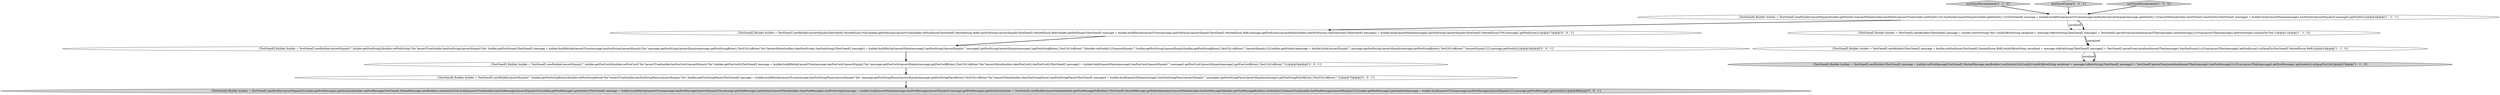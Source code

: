 digraph {
5 [style = filled, label = "testOneofSerialization['0', '1', '0']", fillcolor = lightgray, shape = diamond image = "AAA0AAABBB2BBB"];
2 [style = filled, label = "{TestOneof2.Builder builder = TestOneof2.newBuilder()TestOneof2 message = builder.setFooEnum(TestOneof2.NestedEnum.BAR).build()ByteString serialized = message.toByteString()TestOneof2 message2 = TestOneof2.parseFrom(serialized)assertThat(message2.hasFooEnum()).isTrue()assertThat(message2.getFooEnum()).isEqualTo(TestOneof2.NestedEnum.BAR)}@@@19@@@['1', '1', '0']", fillcolor = white, shape = ellipse image = "AAA0AAABBB1BBB"];
7 [style = filled, label = "{TestOneof2.Builder builder = TestOneof2.newBuilder()assertEquals(\"\",builder.getFooString())builder.setFooString(\"foo\")assertTrue(builder.hasFooString())assertEquals(\"foo\",builder.getFooString())TestOneof2 message = builder.buildPartial()assertTrue(message.hasFooString())assertEquals(\"foo\",message.getFooString())assertEquals(message.getFooStringBytes(),TestUtil.toBytes(\"foo\"))assertFalse(builder.clearFooString().hasFooString())TestOneof2 message2 = builder.buildPartial()assertFalse(message2.hasFooString())assertEquals(\"\",message2.getFooString())assertEquals(message2.getFooStringBytes(),TestUtil.toBytes(\"\"))builder.setFooInt(123)assertEquals(\"\",builder.getFooString())assertEquals(builder.getFooStringBytes(),TestUtil.toBytes(\"\"))assertEquals(123,builder.getFooInt())message = builder.build()assertEquals(\"\",message.getFooString())assertEquals(message.getFooStringBytes(),TestUtil.toBytes(\"\"))assertEquals(123,message.getFooInt())}@@@30@@@['0', '0', '1']", fillcolor = white, shape = ellipse image = "AAA0AAABBB3BBB"];
6 [style = filled, label = "{TestOneof2.Builder builder = TestOneof2.newBuilder()assertEquals(TestOneof2.NestedEnum.FOO,builder.getFooEnum())assertTrue(builder.setFooEnum(TestOneof2.NestedEnum.BAR).hasFooEnum())assertEquals(TestOneof2.NestedEnum.BAR,builder.getFooEnum())TestOneof2 message = builder.buildPartial()assertTrue(message.hasFooEnum())assertEquals(TestOneof2.NestedEnum.BAR,message.getFooEnum())assertFalse(builder.clearFooEnum().hasFooEnum())TestOneof2 message2 = builder.build()assertFalse(message2.hasFooEnum())assertEquals(TestOneof2.NestedEnum.FOO,message2.getFooEnum())}@@@17@@@['0', '0', '1']", fillcolor = white, shape = ellipse image = "AAA0AAABBB3BBB"];
8 [style = filled, label = "{TestOneof2.Builder builder = TestOneof2.newBuilder()assertEquals(\"\",builder.getFooCord())builder.setFooCord(\"foo\")assertTrue(builder.hasFooCord())assertEquals(\"foo\",builder.getFooCord())TestOneof2 message = builder.buildPartial()assertTrue(message.hasFooCord())assertEquals(\"foo\",message.getFooCord())assertEquals(message.getFooCordBytes(),TestUtil.toBytes(\"foo\"))assertFalse(builder.clearFooCord().hasFooCord())TestOneof2 message2 = builder.build()assertFalse(message2.hasFooCord())assertEquals(\"\",message2.getFooCord())assertEquals(message2.getFooCordBytes(),TestUtil.toBytes(\"\"))}@@@54@@@['0', '0', '1']", fillcolor = white, shape = ellipse image = "AAA0AAABBB3BBB"];
4 [style = filled, label = "{TestOneof2.Builder builder = TestOneof2.newBuilder()assertEquals(builder.getFooInt(),0)assertFalse(builder.hasFooInt())assertTrue(builder.setFooInt(123).hasFooInt())assertEquals(builder.getFooInt(),123)TestOneof2 message = builder.buildPartial()assertTrue(message.hasFooInt())assertEquals(message.getFooInt(),123)assertFalse(builder.clearFooInt().hasFooInt())TestOneof2 message2 = builder.build()assertFalse(message2.hasFooInt())assertEquals(0,message2.getFooInt())}@@@3@@@['1', '1', '1']", fillcolor = white, shape = ellipse image = "AAA0AAABBB1BBB"];
10 [style = filled, label = "testOneofTypes['0', '0', '1']", fillcolor = lightgray, shape = diamond image = "AAA0AAABBB3BBB"];
3 [style = filled, label = "{TestOneof2.Builder builder = TestOneof2.newBuilder()TestOneof2 message = builder.setFooMessage(TestOneof2.NestedMessage.newBuilder().setQuxInt(234).build()).build()ByteString serialized = message.toByteString()TestOneof2 message2 = TestOneof2.parseFrom(serialized)assertThat(message2.hasFooMessage()).isTrue()assertThat(message2.getFooMessage().getQuxInt()).isEqualTo(234)}@@@27@@@['1', '1', '0']", fillcolor = lightgray, shape = ellipse image = "AAA0AAABBB1BBB"];
0 [style = filled, label = "testOneofSerialization['1', '0', '0']", fillcolor = lightgray, shape = diamond image = "AAA0AAABBB1BBB"];
9 [style = filled, label = "{TestOneof2.Builder builder = TestOneof2.newBuilder()assertEquals(\"\",builder.getFooStringPiece())builder.setFooStringPiece(\"foo\")assertTrue(builder.hasFooStringPiece())assertEquals(\"foo\",builder.getFooStringPiece())TestOneof2 message = builder.buildPartial()assertTrue(message.hasFooStringPiece())assertEquals(\"foo\",message.getFooStringPiece())assertEquals(message.getFooStringPieceBytes(),TestUtil.toBytes(\"foo\"))assertFalse(builder.clearFooStringPiece().hasFooStringPiece())TestOneof2 message2 = builder.build()assertFalse(message2.hasFooStringPiece())assertEquals(\"\",message2.getFooStringPiece())assertEquals(message2.getFooStringPieceBytes(),TestUtil.toBytes(\"\"))}@@@70@@@['0', '0', '1']", fillcolor = white, shape = ellipse image = "AAA0AAABBB3BBB"];
1 [style = filled, label = "{TestOneof2.Builder builder = TestOneof2.newBuilder()TestOneof2 message = builder.setFooString(\"foo\").build()ByteString serialized = message.toByteString()TestOneof2 message2 = TestOneof2.parseFrom(serialized)assertThat(message2.hasFooString()).isTrue()assertThat(message2.getFooString()).isEqualTo(\"foo\")}@@@11@@@['1', '1', '0']", fillcolor = white, shape = ellipse image = "AAA0AAABBB1BBB"];
11 [style = filled, label = "{TestOneof2.Builder builder = TestOneof2.newBuilder()assertEquals(0,builder.getFooMessage().getQuxInt())builder.setFooMessage(TestOneof2.NestedMessage.newBuilder().setQuxInt(234).build())assertTrue(builder.hasFooMessage())assertEquals(234,builder.getFooMessage().getQuxInt())TestOneof2 message = builder.buildPartial()assertTrue(message.hasFooMessage())assertEquals(234,message.getFooMessage().getQuxInt())assertFalse(builder.clearFooMessage().hasFooString())message = builder.build()assertFalse(message.hasFooMessage())assertEquals(0,message.getFooMessage().getQuxInt())builder = TestOneof2.newBuilder()assertSame(builder.getFooMessageOrBuilder(),TestOneof2.NestedMessage.getDefaultInstance())assertFalse(builder.hasFooMessage())builder.getFooMessageBuilder().setQuxInt(123)assertTrue(builder.hasFooMessage())assertEquals(123,builder.getFooMessage().getQuxInt())message = builder.build()assertTrue(message.hasFooMessage())assertEquals(123,message.getFooMessage().getQuxInt())}@@@86@@@['0', '0', '1']", fillcolor = lightgray, shape = ellipse image = "AAA0AAABBB3BBB"];
2->3 [style = solid, label="serialized"];
4->6 [style = bold, label=""];
4->1 [style = solid, label="serialized"];
6->7 [style = bold, label=""];
0->4 [style = bold, label=""];
7->8 [style = bold, label=""];
8->9 [style = bold, label=""];
9->11 [style = bold, label=""];
10->4 [style = bold, label=""];
1->2 [style = bold, label=""];
1->2 [style = solid, label="serialized"];
5->4 [style = bold, label=""];
4->1 [style = bold, label=""];
2->3 [style = bold, label=""];
}
